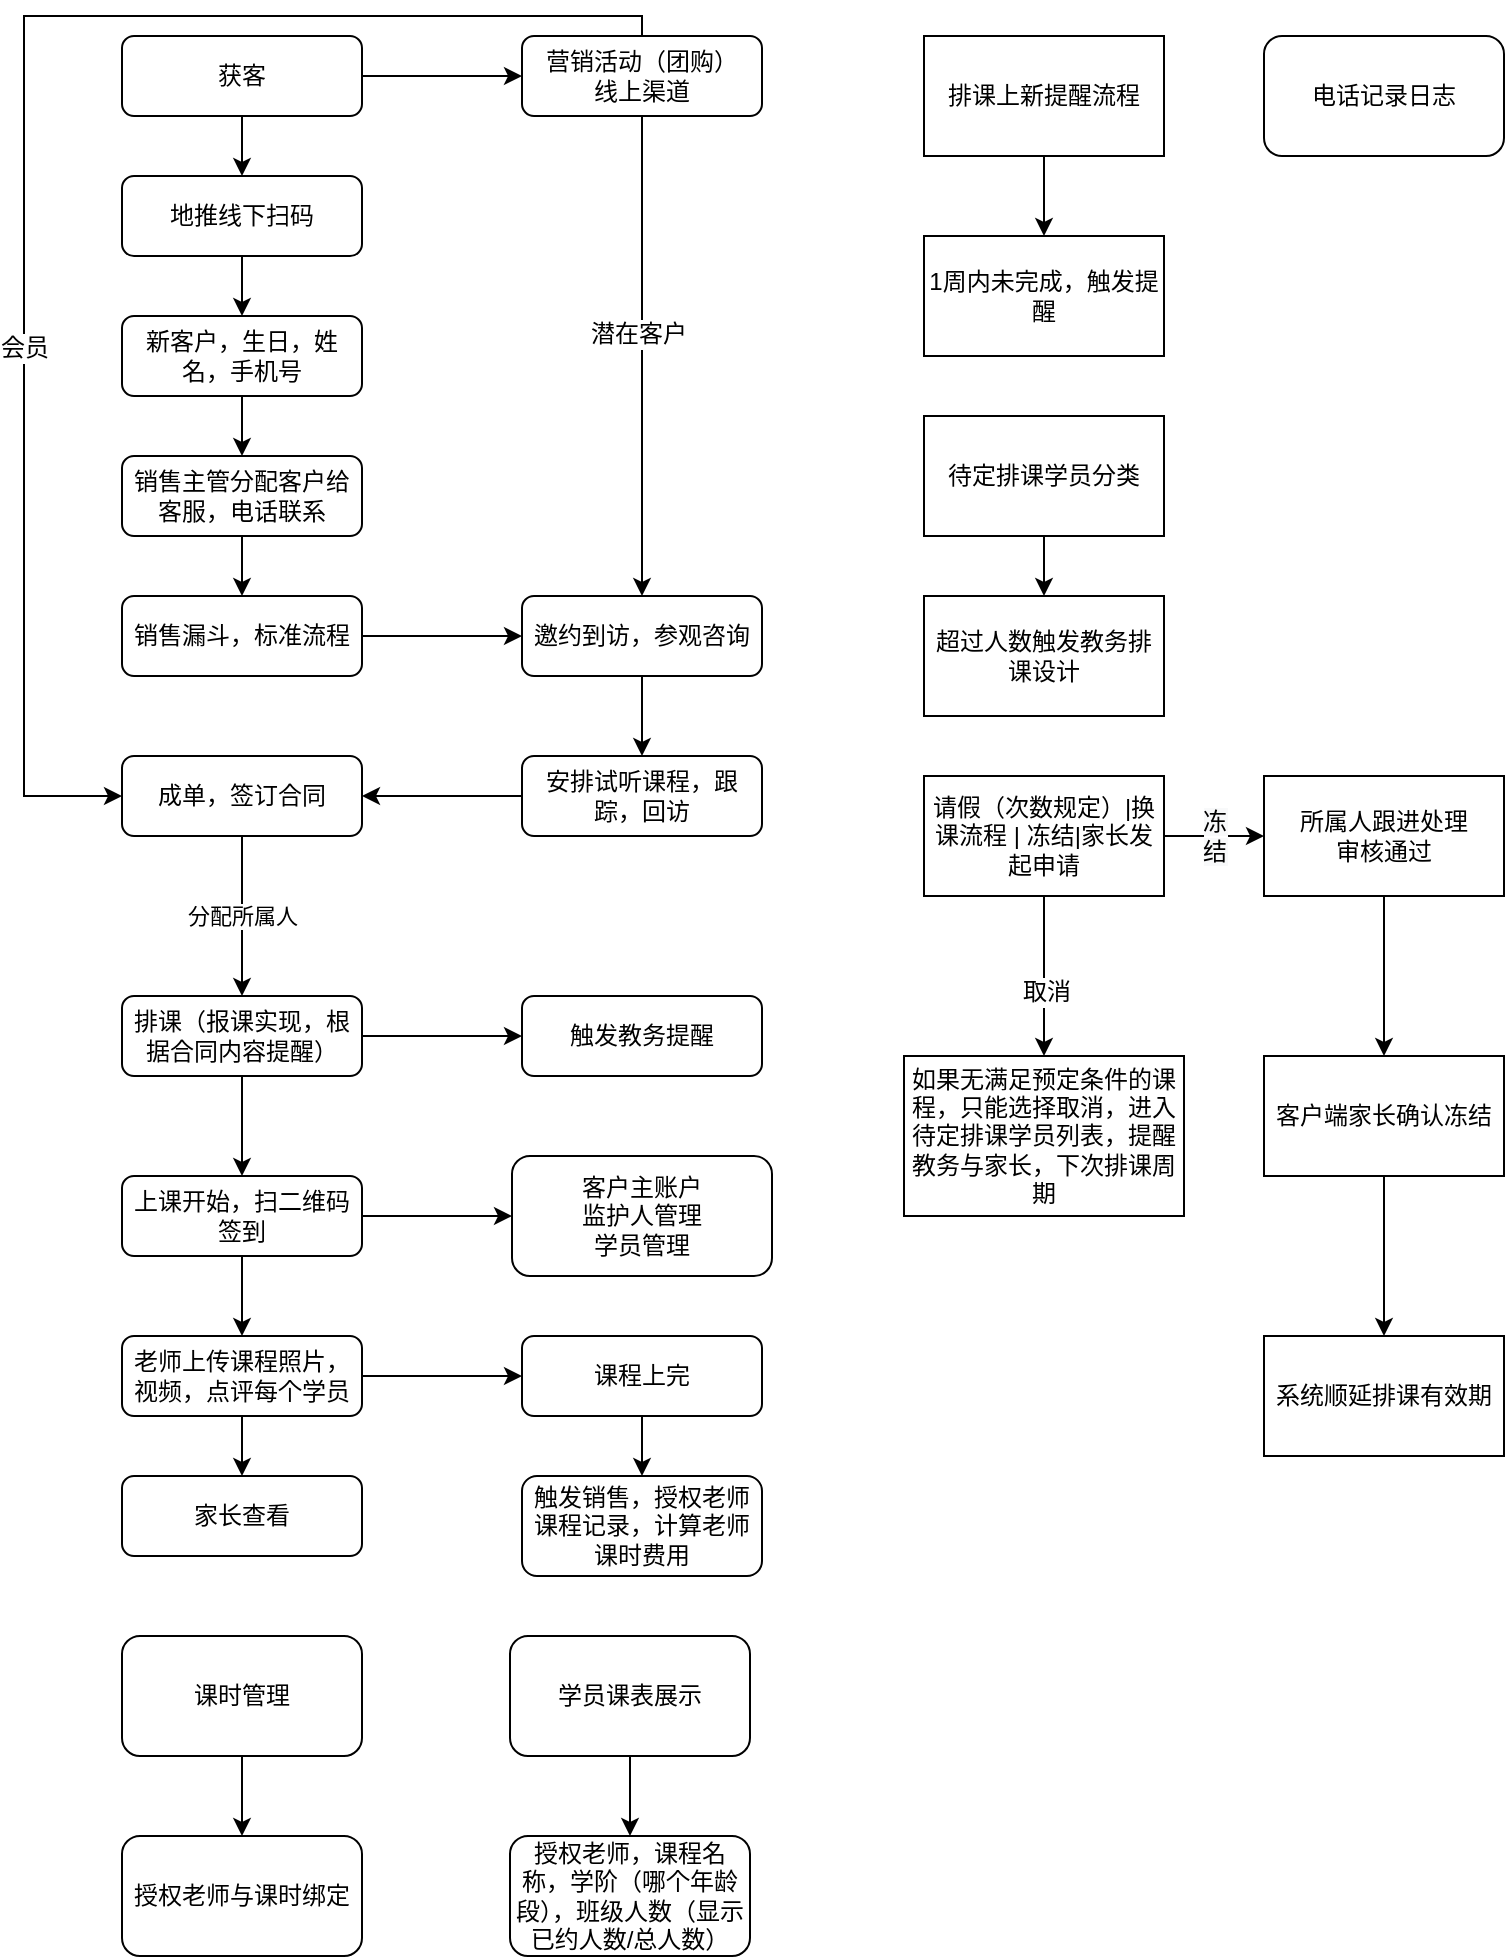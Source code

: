 <mxfile version="12.7.4" type="github">
  <diagram id="C5RBs43oDa-KdzZeNtuy" name="Page-1">
    <mxGraphModel dx="1422" dy="794" grid="1" gridSize="10" guides="1" tooltips="1" connect="1" arrows="1" fold="1" page="1" pageScale="1" pageWidth="827" pageHeight="1169" math="0" shadow="0">
      <root>
        <mxCell id="WIyWlLk6GJQsqaUBKTNV-0" />
        <mxCell id="WIyWlLk6GJQsqaUBKTNV-1" parent="WIyWlLk6GJQsqaUBKTNV-0" />
        <mxCell id="BNSuyaTSLoBWICBFApTR-1" value="" style="edgeStyle=orthogonalEdgeStyle;rounded=0;orthogonalLoop=1;jettySize=auto;html=1;" parent="WIyWlLk6GJQsqaUBKTNV-1" source="WIyWlLk6GJQsqaUBKTNV-3" target="BNSuyaTSLoBWICBFApTR-0" edge="1">
          <mxGeometry relative="1" as="geometry" />
        </mxCell>
        <mxCell id="BNSuyaTSLoBWICBFApTR-5" value="" style="edgeStyle=orthogonalEdgeStyle;rounded=0;orthogonalLoop=1;jettySize=auto;html=1;" parent="WIyWlLk6GJQsqaUBKTNV-1" source="WIyWlLk6GJQsqaUBKTNV-3" target="BNSuyaTSLoBWICBFApTR-4" edge="1">
          <mxGeometry relative="1" as="geometry" />
        </mxCell>
        <mxCell id="WIyWlLk6GJQsqaUBKTNV-3" value="获客" style="rounded=1;whiteSpace=wrap;html=1;fontSize=12;glass=0;strokeWidth=1;shadow=0;" parent="WIyWlLk6GJQsqaUBKTNV-1" vertex="1">
          <mxGeometry x="89" y="40" width="120" height="40" as="geometry" />
        </mxCell>
        <mxCell id="BNSuyaTSLoBWICBFApTR-7" value="" style="edgeStyle=orthogonalEdgeStyle;rounded=0;orthogonalLoop=1;jettySize=auto;html=1;exitX=0.5;exitY=1;exitDx=0;exitDy=0;" parent="WIyWlLk6GJQsqaUBKTNV-1" source="BNSuyaTSLoBWICBFApTR-4" target="BNSuyaTSLoBWICBFApTR-12" edge="1">
          <mxGeometry relative="1" as="geometry">
            <mxPoint x="349" y="160" as="targetPoint" />
            <Array as="points" />
          </mxGeometry>
        </mxCell>
        <mxCell id="yvz-q42aFwOv377H5Im5-2" value="潜在客户" style="text;html=1;align=center;verticalAlign=middle;resizable=0;points=[];labelBackgroundColor=#ffffff;" vertex="1" connectable="0" parent="BNSuyaTSLoBWICBFApTR-7">
          <mxGeometry x="-0.092" y="-2" relative="1" as="geometry">
            <mxPoint as="offset" />
          </mxGeometry>
        </mxCell>
        <mxCell id="yvz-q42aFwOv377H5Im5-0" style="edgeStyle=orthogonalEdgeStyle;rounded=0;orthogonalLoop=1;jettySize=auto;html=1;entryX=0;entryY=0.5;entryDx=0;entryDy=0;" edge="1" parent="WIyWlLk6GJQsqaUBKTNV-1" source="BNSuyaTSLoBWICBFApTR-4" target="BNSuyaTSLoBWICBFApTR-16">
          <mxGeometry relative="1" as="geometry">
            <Array as="points">
              <mxPoint x="349" y="30" />
              <mxPoint x="40" y="30" />
              <mxPoint x="40" y="420" />
            </Array>
          </mxGeometry>
        </mxCell>
        <mxCell id="yvz-q42aFwOv377H5Im5-1" value="会员" style="text;html=1;align=center;verticalAlign=middle;resizable=0;points=[];labelBackgroundColor=#ffffff;" vertex="1" connectable="0" parent="yvz-q42aFwOv377H5Im5-0">
          <mxGeometry x="0.28" relative="1" as="geometry">
            <mxPoint as="offset" />
          </mxGeometry>
        </mxCell>
        <mxCell id="BNSuyaTSLoBWICBFApTR-4" value="营销活动（团购）&lt;br&gt;线上渠道" style="rounded=1;whiteSpace=wrap;html=1;fontSize=12;glass=0;strokeWidth=1;shadow=0;" parent="WIyWlLk6GJQsqaUBKTNV-1" vertex="1">
          <mxGeometry x="289" y="40" width="120" height="40" as="geometry" />
        </mxCell>
        <mxCell id="BNSuyaTSLoBWICBFApTR-3" value="" style="edgeStyle=orthogonalEdgeStyle;rounded=0;orthogonalLoop=1;jettySize=auto;html=1;" parent="WIyWlLk6GJQsqaUBKTNV-1" source="BNSuyaTSLoBWICBFApTR-0" target="BNSuyaTSLoBWICBFApTR-2" edge="1">
          <mxGeometry relative="1" as="geometry" />
        </mxCell>
        <mxCell id="BNSuyaTSLoBWICBFApTR-0" value="地推线下扫码" style="rounded=1;whiteSpace=wrap;html=1;fontSize=12;glass=0;strokeWidth=1;shadow=0;" parent="WIyWlLk6GJQsqaUBKTNV-1" vertex="1">
          <mxGeometry x="89" y="110" width="120" height="40" as="geometry" />
        </mxCell>
        <mxCell id="BNSuyaTSLoBWICBFApTR-9" value="" style="edgeStyle=orthogonalEdgeStyle;rounded=0;orthogonalLoop=1;jettySize=auto;html=1;" parent="WIyWlLk6GJQsqaUBKTNV-1" source="BNSuyaTSLoBWICBFApTR-2" target="BNSuyaTSLoBWICBFApTR-8" edge="1">
          <mxGeometry relative="1" as="geometry" />
        </mxCell>
        <mxCell id="BNSuyaTSLoBWICBFApTR-2" value="新客户，生日，姓名，手机号" style="rounded=1;whiteSpace=wrap;html=1;fontSize=12;glass=0;strokeWidth=1;shadow=0;" parent="WIyWlLk6GJQsqaUBKTNV-1" vertex="1">
          <mxGeometry x="89" y="180" width="120" height="40" as="geometry" />
        </mxCell>
        <mxCell id="BNSuyaTSLoBWICBFApTR-11" value="" style="edgeStyle=orthogonalEdgeStyle;rounded=0;orthogonalLoop=1;jettySize=auto;html=1;" parent="WIyWlLk6GJQsqaUBKTNV-1" source="BNSuyaTSLoBWICBFApTR-8" target="BNSuyaTSLoBWICBFApTR-10" edge="1">
          <mxGeometry relative="1" as="geometry" />
        </mxCell>
        <mxCell id="BNSuyaTSLoBWICBFApTR-8" value="销售主管分配客户给客服，电话联系" style="rounded=1;whiteSpace=wrap;html=1;fontSize=12;glass=0;strokeWidth=1;shadow=0;" parent="WIyWlLk6GJQsqaUBKTNV-1" vertex="1">
          <mxGeometry x="89" y="250" width="120" height="40" as="geometry" />
        </mxCell>
        <mxCell id="BNSuyaTSLoBWICBFApTR-13" value="" style="edgeStyle=orthogonalEdgeStyle;rounded=0;orthogonalLoop=1;jettySize=auto;html=1;" parent="WIyWlLk6GJQsqaUBKTNV-1" source="BNSuyaTSLoBWICBFApTR-10" target="BNSuyaTSLoBWICBFApTR-12" edge="1">
          <mxGeometry relative="1" as="geometry" />
        </mxCell>
        <mxCell id="BNSuyaTSLoBWICBFApTR-10" value="销售漏斗，标准流程" style="rounded=1;whiteSpace=wrap;html=1;fontSize=12;glass=0;strokeWidth=1;shadow=0;" parent="WIyWlLk6GJQsqaUBKTNV-1" vertex="1">
          <mxGeometry x="89" y="320" width="120" height="40" as="geometry" />
        </mxCell>
        <mxCell id="BNSuyaTSLoBWICBFApTR-15" value="" style="edgeStyle=orthogonalEdgeStyle;rounded=0;orthogonalLoop=1;jettySize=auto;html=1;" parent="WIyWlLk6GJQsqaUBKTNV-1" source="BNSuyaTSLoBWICBFApTR-12" target="BNSuyaTSLoBWICBFApTR-14" edge="1">
          <mxGeometry relative="1" as="geometry" />
        </mxCell>
        <mxCell id="BNSuyaTSLoBWICBFApTR-12" value="邀约到访，参观咨询" style="rounded=1;whiteSpace=wrap;html=1;fontSize=12;glass=0;strokeWidth=1;shadow=0;" parent="WIyWlLk6GJQsqaUBKTNV-1" vertex="1">
          <mxGeometry x="289" y="320" width="120" height="40" as="geometry" />
        </mxCell>
        <mxCell id="BNSuyaTSLoBWICBFApTR-17" value="" style="edgeStyle=orthogonalEdgeStyle;rounded=0;orthogonalLoop=1;jettySize=auto;html=1;" parent="WIyWlLk6GJQsqaUBKTNV-1" source="BNSuyaTSLoBWICBFApTR-14" target="BNSuyaTSLoBWICBFApTR-16" edge="1">
          <mxGeometry relative="1" as="geometry" />
        </mxCell>
        <mxCell id="BNSuyaTSLoBWICBFApTR-14" value="安排试听课程，跟踪，回访" style="rounded=1;whiteSpace=wrap;html=1;fontSize=12;glass=0;strokeWidth=1;shadow=0;" parent="WIyWlLk6GJQsqaUBKTNV-1" vertex="1">
          <mxGeometry x="289" y="400" width="120" height="40" as="geometry" />
        </mxCell>
        <mxCell id="BNSuyaTSLoBWICBFApTR-19" value="分配所属人" style="edgeStyle=orthogonalEdgeStyle;rounded=0;orthogonalLoop=1;jettySize=auto;html=1;" parent="WIyWlLk6GJQsqaUBKTNV-1" source="BNSuyaTSLoBWICBFApTR-16" target="BNSuyaTSLoBWICBFApTR-18" edge="1">
          <mxGeometry relative="1" as="geometry" />
        </mxCell>
        <mxCell id="BNSuyaTSLoBWICBFApTR-16" value="成单，签订合同" style="rounded=1;whiteSpace=wrap;html=1;fontSize=12;glass=0;strokeWidth=1;shadow=0;" parent="WIyWlLk6GJQsqaUBKTNV-1" vertex="1">
          <mxGeometry x="89" y="400" width="120" height="40" as="geometry" />
        </mxCell>
        <mxCell id="BNSuyaTSLoBWICBFApTR-21" value="" style="edgeStyle=orthogonalEdgeStyle;rounded=0;orthogonalLoop=1;jettySize=auto;html=1;" parent="WIyWlLk6GJQsqaUBKTNV-1" source="BNSuyaTSLoBWICBFApTR-18" target="BNSuyaTSLoBWICBFApTR-20" edge="1">
          <mxGeometry relative="1" as="geometry" />
        </mxCell>
        <mxCell id="BNSuyaTSLoBWICBFApTR-35" value="" style="edgeStyle=orthogonalEdgeStyle;rounded=0;orthogonalLoop=1;jettySize=auto;html=1;" parent="WIyWlLk6GJQsqaUBKTNV-1" source="BNSuyaTSLoBWICBFApTR-18" target="BNSuyaTSLoBWICBFApTR-34" edge="1">
          <mxGeometry relative="1" as="geometry" />
        </mxCell>
        <mxCell id="BNSuyaTSLoBWICBFApTR-18" value="排课（报课实现，根据合同内容提醒）" style="rounded=1;whiteSpace=wrap;html=1;fontSize=12;glass=0;strokeWidth=1;shadow=0;" parent="WIyWlLk6GJQsqaUBKTNV-1" vertex="1">
          <mxGeometry x="89" y="520" width="120" height="40" as="geometry" />
        </mxCell>
        <mxCell id="BNSuyaTSLoBWICBFApTR-37" value="" style="edgeStyle=orthogonalEdgeStyle;rounded=0;orthogonalLoop=1;jettySize=auto;html=1;" parent="WIyWlLk6GJQsqaUBKTNV-1" source="BNSuyaTSLoBWICBFApTR-34" target="BNSuyaTSLoBWICBFApTR-36" edge="1">
          <mxGeometry relative="1" as="geometry" />
        </mxCell>
        <mxCell id="BNSuyaTSLoBWICBFApTR-39" value="" style="edgeStyle=orthogonalEdgeStyle;rounded=0;orthogonalLoop=1;jettySize=auto;html=1;" parent="WIyWlLk6GJQsqaUBKTNV-1" source="BNSuyaTSLoBWICBFApTR-34" target="BNSuyaTSLoBWICBFApTR-38" edge="1">
          <mxGeometry relative="1" as="geometry" />
        </mxCell>
        <mxCell id="BNSuyaTSLoBWICBFApTR-34" value="上课开始，扫二维码签到" style="rounded=1;whiteSpace=wrap;html=1;fontSize=12;glass=0;strokeWidth=1;shadow=0;" parent="WIyWlLk6GJQsqaUBKTNV-1" vertex="1">
          <mxGeometry x="89" y="610" width="120" height="40" as="geometry" />
        </mxCell>
        <mxCell id="BNSuyaTSLoBWICBFApTR-41" value="" style="edgeStyle=orthogonalEdgeStyle;rounded=0;orthogonalLoop=1;jettySize=auto;html=1;" parent="WIyWlLk6GJQsqaUBKTNV-1" source="BNSuyaTSLoBWICBFApTR-38" target="BNSuyaTSLoBWICBFApTR-40" edge="1">
          <mxGeometry relative="1" as="geometry" />
        </mxCell>
        <mxCell id="BNSuyaTSLoBWICBFApTR-45" value="" style="edgeStyle=orthogonalEdgeStyle;rounded=0;orthogonalLoop=1;jettySize=auto;html=1;" parent="WIyWlLk6GJQsqaUBKTNV-1" source="BNSuyaTSLoBWICBFApTR-38" target="BNSuyaTSLoBWICBFApTR-44" edge="1">
          <mxGeometry relative="1" as="geometry" />
        </mxCell>
        <mxCell id="BNSuyaTSLoBWICBFApTR-38" value="老师上传课程照片，视频，点评每个学员" style="rounded=1;whiteSpace=wrap;html=1;fontSize=12;glass=0;strokeWidth=1;shadow=0;" parent="WIyWlLk6GJQsqaUBKTNV-1" vertex="1">
          <mxGeometry x="89" y="690" width="120" height="40" as="geometry" />
        </mxCell>
        <mxCell id="BNSuyaTSLoBWICBFApTR-47" value="" style="edgeStyle=orthogonalEdgeStyle;rounded=0;orthogonalLoop=1;jettySize=auto;html=1;" parent="WIyWlLk6GJQsqaUBKTNV-1" source="BNSuyaTSLoBWICBFApTR-44" target="BNSuyaTSLoBWICBFApTR-46" edge="1">
          <mxGeometry relative="1" as="geometry" />
        </mxCell>
        <mxCell id="BNSuyaTSLoBWICBFApTR-44" value="课程上完" style="rounded=1;whiteSpace=wrap;html=1;fontSize=12;glass=0;strokeWidth=1;shadow=0;" parent="WIyWlLk6GJQsqaUBKTNV-1" vertex="1">
          <mxGeometry x="289" y="690" width="120" height="40" as="geometry" />
        </mxCell>
        <mxCell id="BNSuyaTSLoBWICBFApTR-46" value="触发销售，授权老师课程记录，计算老师课时费用" style="rounded=1;whiteSpace=wrap;html=1;fontSize=12;glass=0;strokeWidth=1;shadow=0;" parent="WIyWlLk6GJQsqaUBKTNV-1" vertex="1">
          <mxGeometry x="289" y="760" width="120" height="50" as="geometry" />
        </mxCell>
        <mxCell id="BNSuyaTSLoBWICBFApTR-40" value="家长查看" style="rounded=1;whiteSpace=wrap;html=1;fontSize=12;glass=0;strokeWidth=1;shadow=0;" parent="WIyWlLk6GJQsqaUBKTNV-1" vertex="1">
          <mxGeometry x="89" y="760" width="120" height="40" as="geometry" />
        </mxCell>
        <mxCell id="BNSuyaTSLoBWICBFApTR-36" value="客户主账户&lt;br&gt;监护人管理&lt;br&gt;学员管理" style="rounded=1;whiteSpace=wrap;html=1;fontSize=12;glass=0;strokeWidth=1;shadow=0;" parent="WIyWlLk6GJQsqaUBKTNV-1" vertex="1">
          <mxGeometry x="284" y="600" width="130" height="60" as="geometry" />
        </mxCell>
        <mxCell id="BNSuyaTSLoBWICBFApTR-20" value="触发教务提醒" style="rounded=1;whiteSpace=wrap;html=1;fontSize=12;glass=0;strokeWidth=1;shadow=0;" parent="WIyWlLk6GJQsqaUBKTNV-1" vertex="1">
          <mxGeometry x="289" y="520" width="120" height="40" as="geometry" />
        </mxCell>
        <mxCell id="BNSuyaTSLoBWICBFApTR-24" value="" style="edgeStyle=orthogonalEdgeStyle;rounded=0;orthogonalLoop=1;jettySize=auto;html=1;" parent="WIyWlLk6GJQsqaUBKTNV-1" source="BNSuyaTSLoBWICBFApTR-22" target="BNSuyaTSLoBWICBFApTR-23" edge="1">
          <mxGeometry relative="1" as="geometry" />
        </mxCell>
        <mxCell id="BNSuyaTSLoBWICBFApTR-22" value="排课上新提醒流程" style="rounded=0;whiteSpace=wrap;html=1;" parent="WIyWlLk6GJQsqaUBKTNV-1" vertex="1">
          <mxGeometry x="490" y="40" width="120" height="60" as="geometry" />
        </mxCell>
        <mxCell id="BNSuyaTSLoBWICBFApTR-23" value="1周内未完成，触发提醒" style="rounded=0;whiteSpace=wrap;html=1;" parent="WIyWlLk6GJQsqaUBKTNV-1" vertex="1">
          <mxGeometry x="490" y="140" width="120" height="60" as="geometry" />
        </mxCell>
        <mxCell id="BNSuyaTSLoBWICBFApTR-27" value="" style="edgeStyle=orthogonalEdgeStyle;rounded=0;orthogonalLoop=1;jettySize=auto;html=1;" parent="WIyWlLk6GJQsqaUBKTNV-1" source="BNSuyaTSLoBWICBFApTR-28" target="BNSuyaTSLoBWICBFApTR-29" edge="1">
          <mxGeometry relative="1" as="geometry" />
        </mxCell>
        <mxCell id="BNSuyaTSLoBWICBFApTR-28" value="待定排课学员分类" style="rounded=0;whiteSpace=wrap;html=1;" parent="WIyWlLk6GJQsqaUBKTNV-1" vertex="1">
          <mxGeometry x="490" y="230" width="120" height="60" as="geometry" />
        </mxCell>
        <mxCell id="BNSuyaTSLoBWICBFApTR-29" value="超过人数触发教务排课设计" style="rounded=0;whiteSpace=wrap;html=1;" parent="WIyWlLk6GJQsqaUBKTNV-1" vertex="1">
          <mxGeometry x="490" y="320" width="120" height="60" as="geometry" />
        </mxCell>
        <mxCell id="BNSuyaTSLoBWICBFApTR-30" value="" style="edgeStyle=orthogonalEdgeStyle;rounded=0;orthogonalLoop=1;jettySize=auto;html=1;" parent="WIyWlLk6GJQsqaUBKTNV-1" source="BNSuyaTSLoBWICBFApTR-31" target="BNSuyaTSLoBWICBFApTR-32" edge="1">
          <mxGeometry relative="1" as="geometry" />
        </mxCell>
        <mxCell id="BNSuyaTSLoBWICBFApTR-61" value="取消" style="text;html=1;align=center;verticalAlign=middle;resizable=0;points=[];labelBackgroundColor=#ffffff;" parent="BNSuyaTSLoBWICBFApTR-30" vertex="1" connectable="0">
          <mxGeometry x="0.2" y="1" relative="1" as="geometry">
            <mxPoint as="offset" />
          </mxGeometry>
        </mxCell>
        <mxCell id="BNSuyaTSLoBWICBFApTR-55" value="&lt;span style=&quot;font-size: 12px ; white-space: normal ; background-color: rgb(248 , 249 , 250)&quot;&gt;冻结&lt;/span&gt;" style="edgeStyle=orthogonalEdgeStyle;rounded=0;orthogonalLoop=1;jettySize=auto;html=1;" parent="WIyWlLk6GJQsqaUBKTNV-1" source="BNSuyaTSLoBWICBFApTR-31" target="BNSuyaTSLoBWICBFApTR-54" edge="1">
          <mxGeometry relative="1" as="geometry" />
        </mxCell>
        <mxCell id="BNSuyaTSLoBWICBFApTR-31" value="请假（次数规定）|换课流程 | 冻结|家长发起申请" style="rounded=0;whiteSpace=wrap;html=1;" parent="WIyWlLk6GJQsqaUBKTNV-1" vertex="1">
          <mxGeometry x="490" y="410" width="120" height="60" as="geometry" />
        </mxCell>
        <mxCell id="BNSuyaTSLoBWICBFApTR-57" value="" style="edgeStyle=orthogonalEdgeStyle;rounded=0;orthogonalLoop=1;jettySize=auto;html=1;" parent="WIyWlLk6GJQsqaUBKTNV-1" source="BNSuyaTSLoBWICBFApTR-54" target="BNSuyaTSLoBWICBFApTR-56" edge="1">
          <mxGeometry relative="1" as="geometry" />
        </mxCell>
        <mxCell id="BNSuyaTSLoBWICBFApTR-54" value="所属人跟进处理&lt;br&gt;审核通过" style="rounded=0;whiteSpace=wrap;html=1;" parent="WIyWlLk6GJQsqaUBKTNV-1" vertex="1">
          <mxGeometry x="660" y="410" width="120" height="60" as="geometry" />
        </mxCell>
        <mxCell id="BNSuyaTSLoBWICBFApTR-60" value="" style="edgeStyle=orthogonalEdgeStyle;rounded=0;orthogonalLoop=1;jettySize=auto;html=1;" parent="WIyWlLk6GJQsqaUBKTNV-1" source="BNSuyaTSLoBWICBFApTR-56" target="BNSuyaTSLoBWICBFApTR-59" edge="1">
          <mxGeometry relative="1" as="geometry" />
        </mxCell>
        <mxCell id="BNSuyaTSLoBWICBFApTR-56" value="客户端家长确认冻结" style="rounded=0;whiteSpace=wrap;html=1;" parent="WIyWlLk6GJQsqaUBKTNV-1" vertex="1">
          <mxGeometry x="660" y="550" width="120" height="60" as="geometry" />
        </mxCell>
        <mxCell id="BNSuyaTSLoBWICBFApTR-59" value="系统顺延排课有效期" style="rounded=0;whiteSpace=wrap;html=1;" parent="WIyWlLk6GJQsqaUBKTNV-1" vertex="1">
          <mxGeometry x="660" y="690" width="120" height="60" as="geometry" />
        </mxCell>
        <mxCell id="BNSuyaTSLoBWICBFApTR-32" value="如果无满足预定条件的课程，只能选择取消，进入待定排课学员列表，提醒教务与家长，下次排课周期" style="rounded=0;whiteSpace=wrap;html=1;" parent="WIyWlLk6GJQsqaUBKTNV-1" vertex="1">
          <mxGeometry x="480" y="550" width="140" height="80" as="geometry" />
        </mxCell>
        <mxCell id="BNSuyaTSLoBWICBFApTR-42" style="edgeStyle=orthogonalEdgeStyle;rounded=0;orthogonalLoop=1;jettySize=auto;html=1;exitX=0.5;exitY=1;exitDx=0;exitDy=0;" parent="WIyWlLk6GJQsqaUBKTNV-1" source="BNSuyaTSLoBWICBFApTR-38" target="BNSuyaTSLoBWICBFApTR-38" edge="1">
          <mxGeometry relative="1" as="geometry" />
        </mxCell>
        <mxCell id="BNSuyaTSLoBWICBFApTR-50" value="" style="edgeStyle=orthogonalEdgeStyle;rounded=0;orthogonalLoop=1;jettySize=auto;html=1;" parent="WIyWlLk6GJQsqaUBKTNV-1" source="BNSuyaTSLoBWICBFApTR-48" target="BNSuyaTSLoBWICBFApTR-49" edge="1">
          <mxGeometry relative="1" as="geometry" />
        </mxCell>
        <mxCell id="BNSuyaTSLoBWICBFApTR-48" value="课时管理" style="rounded=1;whiteSpace=wrap;html=1;" parent="WIyWlLk6GJQsqaUBKTNV-1" vertex="1">
          <mxGeometry x="89" y="840" width="120" height="60" as="geometry" />
        </mxCell>
        <mxCell id="BNSuyaTSLoBWICBFApTR-49" value="授权老师与课时绑定" style="rounded=1;whiteSpace=wrap;html=1;" parent="WIyWlLk6GJQsqaUBKTNV-1" vertex="1">
          <mxGeometry x="89" y="940" width="120" height="60" as="geometry" />
        </mxCell>
        <mxCell id="BNSuyaTSLoBWICBFApTR-51" value="" style="edgeStyle=orthogonalEdgeStyle;rounded=0;orthogonalLoop=1;jettySize=auto;html=1;" parent="WIyWlLk6GJQsqaUBKTNV-1" source="BNSuyaTSLoBWICBFApTR-52" target="BNSuyaTSLoBWICBFApTR-53" edge="1">
          <mxGeometry relative="1" as="geometry" />
        </mxCell>
        <mxCell id="BNSuyaTSLoBWICBFApTR-52" value="学员课表展示" style="rounded=1;whiteSpace=wrap;html=1;" parent="WIyWlLk6GJQsqaUBKTNV-1" vertex="1">
          <mxGeometry x="283" y="840" width="120" height="60" as="geometry" />
        </mxCell>
        <mxCell id="BNSuyaTSLoBWICBFApTR-53" value="授权老师，课程名称，学阶（哪个年龄段），班级人数（显示已约人数/总人数）" style="rounded=1;whiteSpace=wrap;html=1;" parent="WIyWlLk6GJQsqaUBKTNV-1" vertex="1">
          <mxGeometry x="283" y="940" width="120" height="60" as="geometry" />
        </mxCell>
        <mxCell id="BNSuyaTSLoBWICBFApTR-58" value="电话记录日志" style="rounded=1;whiteSpace=wrap;html=1;" parent="WIyWlLk6GJQsqaUBKTNV-1" vertex="1">
          <mxGeometry x="660" y="40" width="120" height="60" as="geometry" />
        </mxCell>
      </root>
    </mxGraphModel>
  </diagram>
</mxfile>
